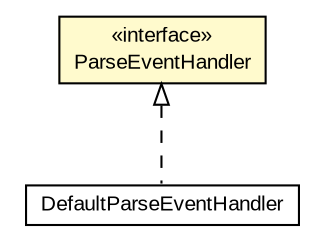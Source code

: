 #!/usr/local/bin/dot
#
# Class diagram 
# Generated by UMLGraph version R5_6-24-gf6e263 (http://www.umlgraph.org/)
#

digraph G {
	edge [fontname="arial",fontsize=10,labelfontname="arial",labelfontsize=10];
	node [fontname="arial",fontsize=10,shape=plaintext];
	nodesep=0.25;
	ranksep=0.5;
	// net.trajano.jetng.ParseEventHandler
	c418 [label=<<table title="net.trajano.jetng.ParseEventHandler" border="0" cellborder="1" cellspacing="0" cellpadding="2" port="p" bgcolor="lemonChiffon" href="./ParseEventHandler.html">
		<tr><td><table border="0" cellspacing="0" cellpadding="1">
<tr><td align="center" balign="center"> &#171;interface&#187; </td></tr>
<tr><td align="center" balign="center"> ParseEventHandler </td></tr>
		</table></td></tr>
		</table>>, URL="./ParseEventHandler.html", fontname="arial", fontcolor="black", fontsize=10.0];
	// net.trajano.jetng.DefaultParseEventHandler
	c421 [label=<<table title="net.trajano.jetng.DefaultParseEventHandler" border="0" cellborder="1" cellspacing="0" cellpadding="2" port="p" href="./DefaultParseEventHandler.html">
		<tr><td><table border="0" cellspacing="0" cellpadding="1">
<tr><td align="center" balign="center"> DefaultParseEventHandler </td></tr>
		</table></td></tr>
		</table>>, URL="./DefaultParseEventHandler.html", fontname="arial", fontcolor="black", fontsize=10.0];
	//net.trajano.jetng.DefaultParseEventHandler implements net.trajano.jetng.ParseEventHandler
	c418:p -> c421:p [dir=back,arrowtail=empty,style=dashed];
}

